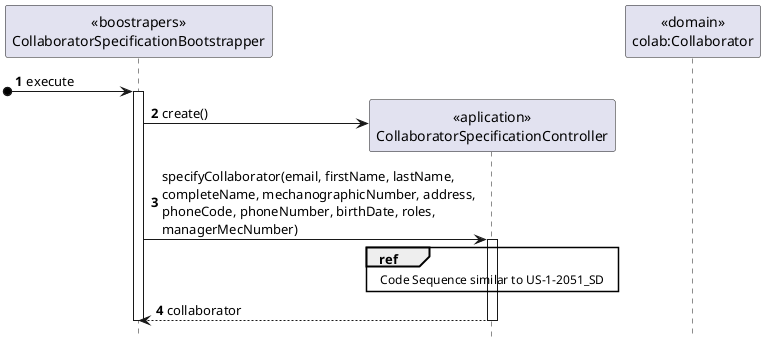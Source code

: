 @startuml
autonumber
hide footbox

participant "<<boostrapers>>\nCollaboratorSpecificationBootstrapper" as BOOT
participant "<<aplication>>\nCollaboratorSpecificationController" as CTRL
participant "<<domain>>\ncolab:Collaborator" as COLAB

[o-> BOOT : execute

activate BOOT
BOOT -> CTRL** : create()

BOOT -> CTRL : specifyCollaborator(email, firstName, lastName,\ncompleteName, mechanographicNumber, address,\nphoneCode, phoneNumber, birthDate, roles,\nmanagerMecNumber)
activate CTRL
ref over CTRL
Code Sequence similar to US-1-2051_SD
end ref
CTRL --> BOOT : collaborator
deactivate CTRL
deactivate BOOT

@enduml